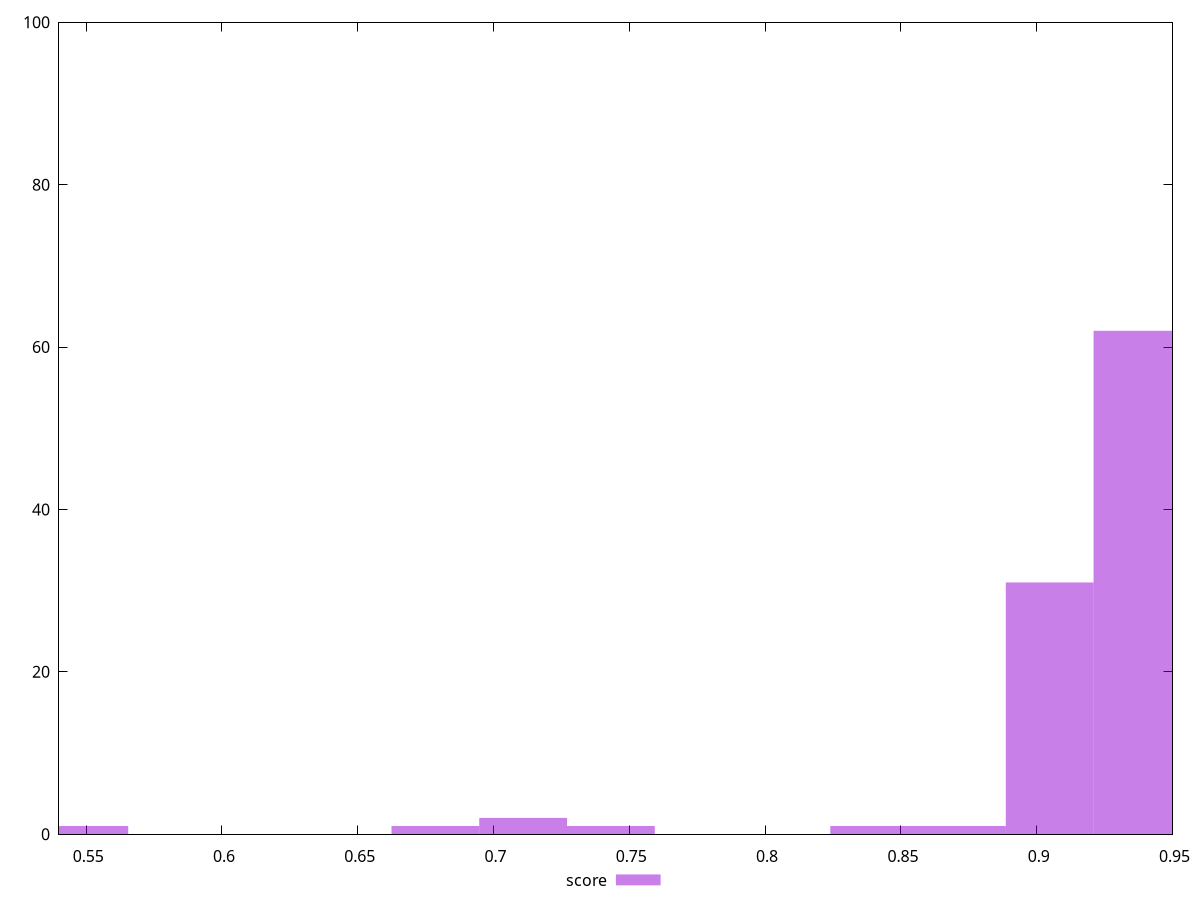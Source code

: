 reset

$score <<EOF
0.9047812941784774 31
0.9370949118277088 62
0.5493315000369328 1
0.6785859706338581 1
0.7108995882830894 2
0.7432132059323208 1
0.8401540588800148 1
0.8724676765292462 1
EOF

set key outside below
set boxwidth 0.03231361764923134
set xrange [0.54:0.95]
set yrange [0:100]
set trange [0:100]
set style fill transparent solid 0.5 noborder
set terminal svg size 640, 490 enhanced background rgb 'white'
set output "reprap/bootup-time/samples/pages+cached/score/histogram.svg"

plot $score title "score" with boxes

reset
